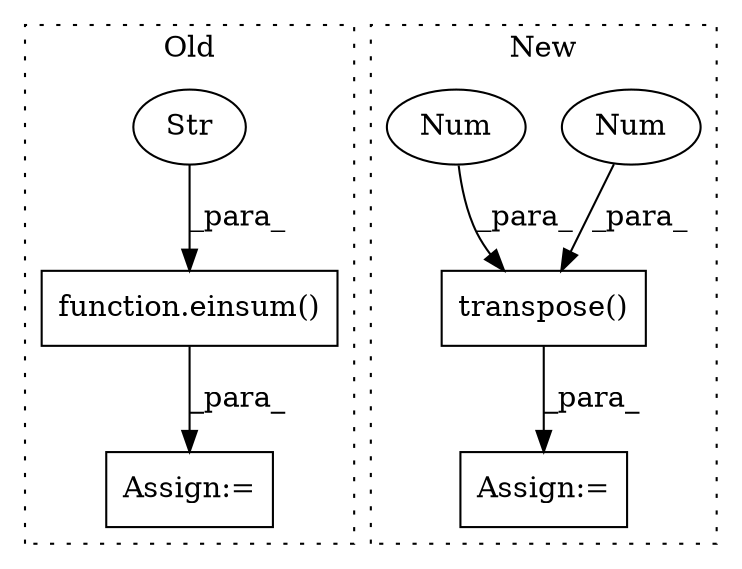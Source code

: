 digraph G {
subgraph cluster0 {
1 [label="function.einsum()" a="75" s="1874,1919" l="7,1" shape="box"];
3 [label="Str" a="66" s="1881" l="29" shape="ellipse"];
7 [label="Assign:=" a="68" s="1871" l="3" shape="box"];
label = "Old";
style="dotted";
}
subgraph cluster1 {
2 [label="transpose()" a="75" s="1666,1684" l="12,1" shape="box"];
4 [label="Num" a="76" s="1678" l="2" shape="ellipse"];
5 [label="Num" a="76" s="1682" l="2" shape="ellipse"];
6 [label="Assign:=" a="68" s="1746" l="3" shape="box"];
label = "New";
style="dotted";
}
1 -> 7 [label="_para_"];
2 -> 6 [label="_para_"];
3 -> 1 [label="_para_"];
4 -> 2 [label="_para_"];
5 -> 2 [label="_para_"];
}